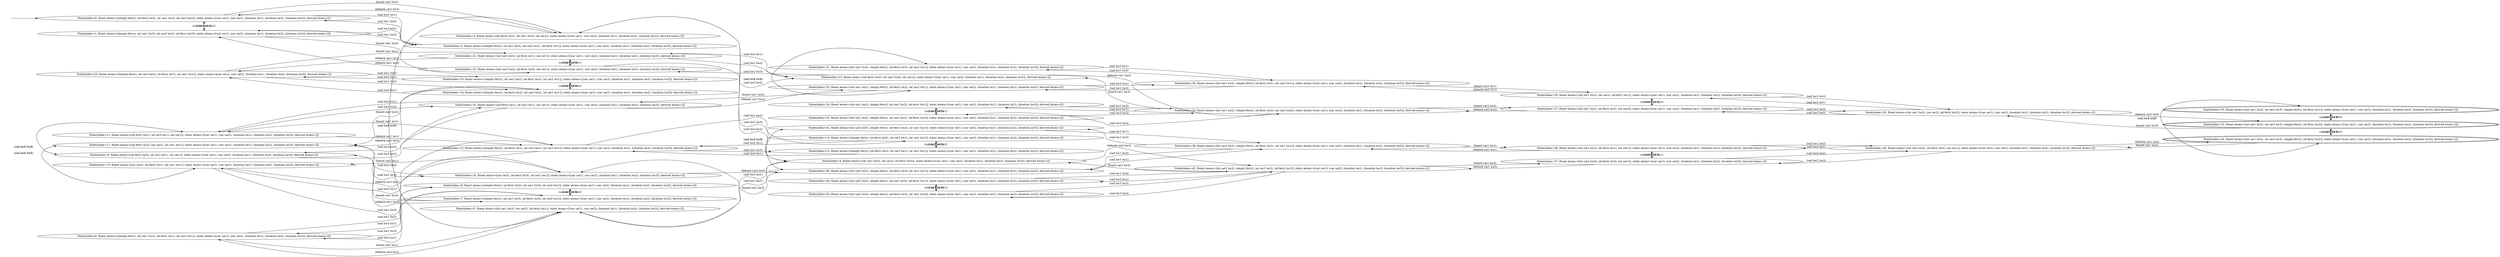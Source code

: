 digraph {
rankdir="LR"
s0[label="State(index=0, fluent atoms=[(empty-ferry), (at-ferry loc2), (at car1 loc3), (at car2 loc2)], static atoms=[(car car1), (car car2), (location loc1), (location loc2), (location loc3)], derived atoms=[])"]
s1[label="State(index=1, fluent atoms=[(empty-ferry), (at car1 loc3), (at car2 loc2), (at-ferry loc3)], static atoms=[(car car1), (car car2), (location loc1), (location loc2), (location loc3)], derived atoms=[])"]
s2[label="State(index=2, fluent atoms=[(empty-ferry), (at car1 loc3), (at car2 loc2), (at-ferry loc1)], static atoms=[(car car1), (car car2), (location loc1), (location loc2), (location loc3)], derived atoms=[])"]
s3[label="State(index=3, fluent atoms=[(at-ferry loc2), (at car1 loc3), (on car2)], static atoms=[(car car1), (car car2), (location loc1), (location loc2), (location loc3)], derived atoms=[])"]
s4[label="State(index=4, fluent atoms=[(at car1 loc3), (on car2), (at-ferry loc3)], static atoms=[(car car1), (car car2), (location loc1), (location loc2), (location loc3)], derived atoms=[])"]
s5[label="State(index=5, fluent atoms=[(at car1 loc3), (on car2), (at-ferry loc1)], static atoms=[(car car1), (car car2), (location loc1), (location loc2), (location loc3)], derived atoms=[])"]
s6[label="State(index=6, fluent atoms=[(empty-ferry), (at car1 loc3), (at-ferry loc1), (at car2 loc1)], static atoms=[(car car1), (car car2), (location loc1), (location loc2), (location loc3)], derived atoms=[])"]
s7[label="State(index=7, fluent atoms=[(empty-ferry), (at car1 loc3), (at-ferry loc3), (at car2 loc1)], static atoms=[(car car1), (car car2), (location loc1), (location loc2), (location loc3)], derived atoms=[])"]
s8[label="State(index=8, fluent atoms=[(empty-ferry), (at-ferry loc2), (at car1 loc3), (at car2 loc1)], static atoms=[(car car1), (car car2), (location loc1), (location loc2), (location loc3)], derived atoms=[])"]
s9[label="State(index=9, fluent atoms=[(at-ferry loc3), (at car2 loc1), (on car1)], static atoms=[(car car1), (car car2), (location loc1), (location loc2), (location loc3)], derived atoms=[])"]
s10[label="State(index=10, fluent atoms=[(at-ferry loc2), (at car2 loc1), (on car1)], static atoms=[(car car1), (car car2), (location loc1), (location loc2), (location loc3)], derived atoms=[])"]
s11[label="State(index=11, fluent atoms=[(at-ferry loc1), (at car2 loc1), (on car1)], static atoms=[(car car1), (car car2), (location loc1), (location loc2), (location loc3)], derived atoms=[])"]
s12[label="State(index=12, fluent atoms=[(empty-ferry), (at-ferry loc1), (at car2 loc1), (at car1 loc1)], static atoms=[(car car1), (car car2), (location loc1), (location loc2), (location loc3)], derived atoms=[])"]
s13[label="State(index=13, fluent atoms=[(empty-ferry), (at-ferry loc3), (at car2 loc1), (at car1 loc1)], static atoms=[(car car1), (car car2), (location loc1), (location loc2), (location loc3)], derived atoms=[])"]
s14[label="State(index=14, fluent atoms=[(empty-ferry), (at-ferry loc2), (at car2 loc1), (at car1 loc1)], static atoms=[(car car1), (car car2), (location loc1), (location loc2), (location loc3)], derived atoms=[])"]
s15[label="State(index=15, fluent atoms=[(on car2), (at-ferry loc1), (at car1 loc1)], static atoms=[(car car1), (car car2), (location loc1), (location loc2), (location loc3)], derived atoms=[])"]
s16[label="State(index=16, fluent atoms=[(on car2), (at-ferry loc3), (at car1 loc1)], static atoms=[(car car1), (car car2), (location loc1), (location loc2), (location loc3)], derived atoms=[])"]
s17[label="State(index=17, fluent atoms=[(at-ferry loc2), (on car2), (at car1 loc1)], static atoms=[(car car1), (car car2), (location loc1), (location loc2), (location loc3)], derived atoms=[])"]
s18[label="State(index=18, fluent atoms=[(empty-ferry), (at-ferry loc2), (at car2 loc2), (at car1 loc1)], static atoms=[(car car1), (car car2), (location loc1), (location loc2), (location loc3)], derived atoms=[])"]
s19[label="State(index=19, fluent atoms=[(empty-ferry), (at car2 loc2), (at-ferry loc3), (at car1 loc1)], static atoms=[(car car1), (car car2), (location loc1), (location loc2), (location loc3)], derived atoms=[])"]
s20[label="State(index=20, fluent atoms=[(empty-ferry), (at car2 loc2), (at-ferry loc1), (at car1 loc1)], static atoms=[(car car1), (car car2), (location loc1), (location loc2), (location loc3)], derived atoms=[])"]
s21[label="State(index=21, fluent atoms=[(at car2 loc2), (at-ferry loc1), (on car1)], static atoms=[(car car1), (car car2), (location loc1), (location loc2), (location loc3)], derived atoms=[])"]
s22[label="State(index=22, fluent atoms=[(at car2 loc2), (at-ferry loc3), (on car1)], static atoms=[(car car1), (car car2), (location loc1), (location loc2), (location loc3)], derived atoms=[])"]
s23[label="State(index=23, fluent atoms=[(at-ferry loc2), (at car2 loc2), (on car1)], static atoms=[(car car1), (car car2), (location loc1), (location loc2), (location loc3)], derived atoms=[])"]
s24[label="State(index=24, fluent atoms=[(at car1 loc2), (empty-ferry), (at-ferry loc2), (at car2 loc2)], static atoms=[(car car1), (car car2), (location loc1), (location loc2), (location loc3)], derived atoms=[])"]
s25[label="State(index=25, fluent atoms=[(at car1 loc2), (empty-ferry), (at car2 loc2), (at-ferry loc3)], static atoms=[(car car1), (car car2), (location loc1), (location loc2), (location loc3)], derived atoms=[])"]
s26[label="State(index=26, fluent atoms=[(at car1 loc2), (empty-ferry), (at car2 loc2), (at-ferry loc1)], static atoms=[(car car1), (car car2), (location loc1), (location loc2), (location loc3)], derived atoms=[])"]
s27[label="State(index=27, fluent atoms=[(at car1 loc2), (at-ferry loc2), (on car2)], static atoms=[(car car1), (car car2), (location loc1), (location loc2), (location loc3)], derived atoms=[])"]
s28[label="State(index=28, fluent atoms=[(at car1 loc2), (on car2), (at-ferry loc3)], static atoms=[(car car1), (car car2), (location loc1), (location loc2), (location loc3)], derived atoms=[])"]
s29[label="State(index=29, fluent atoms=[(at car1 loc2), (on car2), (at-ferry loc1)], static atoms=[(car car1), (car car2), (location loc1), (location loc2), (location loc3)], derived atoms=[])"]
s30[label="State(index=30, fluent atoms=[(at car1 loc2), (empty-ferry), (at-ferry loc1), (at car2 loc1)], static atoms=[(car car1), (car car2), (location loc1), (location loc2), (location loc3)], derived atoms=[])"]
s31[label="State(index=31, fluent atoms=[(at car1 loc2), (empty-ferry), (at-ferry loc3), (at car2 loc1)], static atoms=[(car car1), (car car2), (location loc1), (location loc2), (location loc3)], derived atoms=[])"]
s32[label="State(index=32, fluent atoms=[(at car1 loc2), (empty-ferry), (at-ferry loc2), (at car2 loc1)], static atoms=[(car car1), (car car2), (location loc1), (location loc2), (location loc3)], derived atoms=[])"]
s33[peripheries=2,label="State(index=33, fluent atoms=[(at car1 loc2), (at car2 loc3), (empty-ferry), (at-ferry loc3)], static atoms=[(car car1), (car car2), (location loc1), (location loc2), (location loc3)], derived atoms=[])"]
s34[peripheries=2,label="State(index=34, fluent atoms=[(at car1 loc2), (at car2 loc3), (empty-ferry), (at-ferry loc2)], static atoms=[(car car1), (car car2), (location loc1), (location loc2), (location loc3)], derived atoms=[])"]
s35[peripheries=2,label="State(index=35, fluent atoms=[(at car1 loc2), (at car2 loc3), (empty-ferry), (at-ferry loc1)], static atoms=[(car car1), (car car2), (location loc1), (location loc2), (location loc3)], derived atoms=[])"]
s36[label="State(index=36, fluent atoms=[(at car2 loc3), (at-ferry loc2), (on car1)], static atoms=[(car car1), (car car2), (location loc1), (location loc2), (location loc3)], derived atoms=[])"]
s37[label="State(index=37, fluent atoms=[(at car2 loc3), (at-ferry loc3), (on car1)], static atoms=[(car car1), (car car2), (location loc1), (location loc2), (location loc3)], derived atoms=[])"]
s38[label="State(index=38, fluent atoms=[(at car2 loc3), (at-ferry loc1), (on car1)], static atoms=[(car car1), (car car2), (location loc1), (location loc2), (location loc3)], derived atoms=[])"]
s39[label="State(index=39, fluent atoms=[(at car2 loc3), (empty-ferry), (at-ferry loc1), (at car1 loc1)], static atoms=[(car car1), (car car2), (location loc1), (location loc2), (location loc3)], derived atoms=[])"]
s40[label="State(index=40, fluent atoms=[(at car2 loc3), (empty-ferry), (at-ferry loc3), (at car1 loc1)], static atoms=[(car car1), (car car2), (location loc1), (location loc2), (location loc3)], derived atoms=[])"]
s41[label="State(index=41, fluent atoms=[(at car2 loc3), (empty-ferry), (at-ferry loc2), (at car1 loc1)], static atoms=[(car car1), (car car2), (location loc1), (location loc2), (location loc3)], derived atoms=[])"]
s42[label="State(index=42, fluent atoms=[(at car2 loc3), (empty-ferry), (at car1 loc3), (at-ferry loc3)], static atoms=[(car car1), (car car2), (location loc1), (location loc2), (location loc3)], derived atoms=[])"]
s43[label="State(index=43, fluent atoms=[(at car2 loc3), (empty-ferry), (at-ferry loc2), (at car1 loc3)], static atoms=[(car car1), (car car2), (location loc1), (location loc2), (location loc3)], derived atoms=[])"]
s44[label="State(index=44, fluent atoms=[(at car2 loc3), (empty-ferry), (at car1 loc3), (at-ferry loc1)], static atoms=[(car car1), (car car2), (location loc1), (location loc2), (location loc3)], derived atoms=[])"]
Dangling [ label = "", style = invis ]
{ rank = same; Dangling }
Dangling -> s0
{ rank = same; s13,s14}
{ rank = same; s2,s7,s8,s12,s18,s19}
{ rank = same; s0,s1,s6,s9,s11,s15,s17,s20}
{ rank = same; s3,s5,s10,s16,s21,s22}
{ rank = same; s4,s23,s25,s26,s31,s32,s40,s41,s43,s44}
{ rank = same; s24,s30,s39,s42}
{ rank = same; s27,s29,s37,s38}
{ rank = same; s28,s36}
{ rank = same; s33,s34,s35}
s0->s1 [label="(sail loc2 loc3)"]
s0->s2 [label="(sail loc2 loc1)"]
s0->s3 [label="(board car2 loc2)"]
s3->s0 [label="(debark car2 loc2)"]
s3->s4 [label="(sail loc2 loc3)"]
s3->s5 [label="(sail loc2 loc1)"]
s5->s6 [label="(debark car2 loc1)"]
s5->s4 [label="(sail loc1 loc3)"]
s5->s3 [label="(sail loc1 loc2)"]
s6->s7 [label="(sail loc1 loc3)"]
s6->s8 [label="(sail loc1 loc2)"]
s6->s5 [label="(board car2 loc1)"]
s8->s7 [label="(sail loc2 loc3)"]
s8->s6 [label="(sail loc2 loc1)"]
s7->s8 [label="(sail loc3 loc2)"]
s7->s6 [label="(sail loc3 loc1)"]
s7->s9 [label="(board car1 loc3)"]
s9->s7 [label="(debark car1 loc3)"]
s9->s10 [label="(sail loc3 loc2)"]
s9->s11 [label="(sail loc3 loc1)"]
s11->s12 [label="(debark car1 loc1)"]
s11->s9 [label="(sail loc1 loc3)"]
s11->s10 [label="(sail loc1 loc2)"]
s12->s13 [label="(sail loc1 loc3)"]
s12->s14 [label="(sail loc1 loc2)"]
s12->s15 [label="(board car2 loc1)"]
s12->s11 [label="(board car1 loc1)"]
s15->s12 [label="(debark car2 loc1)"]
s15->s16 [label="(sail loc1 loc3)"]
s15->s17 [label="(sail loc1 loc2)"]
s17->s18 [label="(debark car2 loc2)"]
s17->s16 [label="(sail loc2 loc3)"]
s17->s15 [label="(sail loc2 loc1)"]
s18->s19 [label="(sail loc2 loc3)"]
s18->s20 [label="(sail loc2 loc1)"]
s18->s17 [label="(board car2 loc2)"]
s20->s19 [label="(sail loc1 loc3)"]
s20->s18 [label="(sail loc1 loc2)"]
s20->s21 [label="(board car1 loc1)"]
s21->s20 [label="(debark car1 loc1)"]
s21->s22 [label="(sail loc1 loc3)"]
s21->s23 [label="(sail loc1 loc2)"]
s23->s24 [label="(debark car1 loc2)"]
s23->s22 [label="(sail loc2 loc3)"]
s23->s21 [label="(sail loc2 loc1)"]
s24->s25 [label="(sail loc2 loc3)"]
s24->s26 [label="(sail loc2 loc1)"]
s24->s27 [label="(board car2 loc2)"]
s24->s23 [label="(board car1 loc2)"]
s27->s24 [label="(debark car2 loc2)"]
s27->s28 [label="(sail loc2 loc3)"]
s27->s29 [label="(sail loc2 loc1)"]
s29->s30 [label="(debark car2 loc1)"]
s29->s28 [label="(sail loc1 loc3)"]
s29->s27 [label="(sail loc1 loc2)"]
s30->s31 [label="(sail loc1 loc3)"]
s30->s32 [label="(sail loc1 loc2)"]
s30->s29 [label="(board car2 loc1)"]
s32->s31 [label="(sail loc2 loc3)"]
s32->s30 [label="(sail loc2 loc1)"]
s32->s10 [label="(board car1 loc2)"]
s31->s32 [label="(sail loc3 loc2)"]
s31->s30 [label="(sail loc3 loc1)"]
s28->s33 [label="(debark car2 loc3)"]
s28->s27 [label="(sail loc3 loc2)"]
s28->s29 [label="(sail loc3 loc1)"]
s33->s34 [label="(sail loc3 loc2)"]
s33->s35 [label="(sail loc3 loc1)"]
s33->s28 [label="(board car2 loc3)"]
s35->s33 [label="(sail loc1 loc3)"]
s35->s34 [label="(sail loc1 loc2)"]
s34->s33 [label="(sail loc2 loc3)"]
s34->s35 [label="(sail loc2 loc1)"]
s34->s36 [label="(board car1 loc2)"]
s36->s34 [label="(debark car1 loc2)"]
s36->s37 [label="(sail loc2 loc3)"]
s36->s38 [label="(sail loc2 loc1)"]
s38->s39 [label="(debark car1 loc1)"]
s38->s37 [label="(sail loc1 loc3)"]
s38->s36 [label="(sail loc1 loc2)"]
s39->s40 [label="(sail loc1 loc3)"]
s39->s41 [label="(sail loc1 loc2)"]
s39->s38 [label="(board car1 loc1)"]
s41->s40 [label="(sail loc2 loc3)"]
s41->s39 [label="(sail loc2 loc1)"]
s40->s41 [label="(sail loc3 loc2)"]
s40->s39 [label="(sail loc3 loc1)"]
s40->s16 [label="(board car2 loc3)"]
s37->s42 [label="(debark car1 loc3)"]
s37->s36 [label="(sail loc3 loc2)"]
s37->s38 [label="(sail loc3 loc1)"]
s42->s43 [label="(sail loc3 loc2)"]
s42->s44 [label="(sail loc3 loc1)"]
s42->s4 [label="(board car2 loc3)"]
s42->s37 [label="(board car1 loc3)"]
s44->s42 [label="(sail loc1 loc3)"]
s44->s43 [label="(sail loc1 loc2)"]
s43->s42 [label="(sail loc2 loc3)"]
s43->s44 [label="(sail loc2 loc1)"]
s26->s25 [label="(sail loc1 loc3)"]
s26->s24 [label="(sail loc1 loc2)"]
s25->s24 [label="(sail loc3 loc2)"]
s25->s26 [label="(sail loc3 loc1)"]
s22->s1 [label="(debark car1 loc3)"]
s22->s23 [label="(sail loc3 loc2)"]
s22->s21 [label="(sail loc3 loc1)"]
s19->s18 [label="(sail loc3 loc2)"]
s19->s20 [label="(sail loc3 loc1)"]
s16->s40 [label="(debark car2 loc3)"]
s16->s17 [label="(sail loc3 loc2)"]
s16->s15 [label="(sail loc3 loc1)"]
s14->s13 [label="(sail loc2 loc3)"]
s14->s12 [label="(sail loc2 loc1)"]
s13->s14 [label="(sail loc3 loc2)"]
s13->s12 [label="(sail loc3 loc1)"]
s10->s32 [label="(debark car1 loc2)"]
s10->s9 [label="(sail loc2 loc3)"]
s10->s11 [label="(sail loc2 loc1)"]
s4->s42 [label="(debark car2 loc3)"]
s4->s3 [label="(sail loc3 loc2)"]
s4->s5 [label="(sail loc3 loc1)"]
s2->s1 [label="(sail loc1 loc3)"]
s2->s0 [label="(sail loc1 loc2)"]
s1->s0 [label="(sail loc3 loc2)"]
s1->s2 [label="(sail loc3 loc1)"]
s1->s22 [label="(board car1 loc3)"]
}
